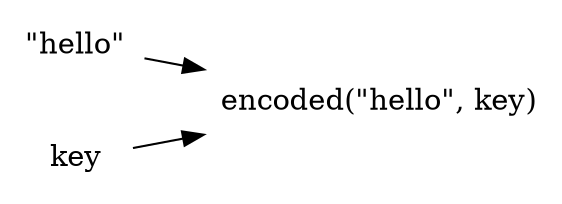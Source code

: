 digraph Encryption {
	rankdir = LR
	margin = 0
	node [ shape = none ]
	ranksep = 0.4

	Text [ label = "\"hello\"" ]
	key
	Encoded [ label = "encoded(\"hello\", key)" ]

	{ Text key } -> Encoded
}
